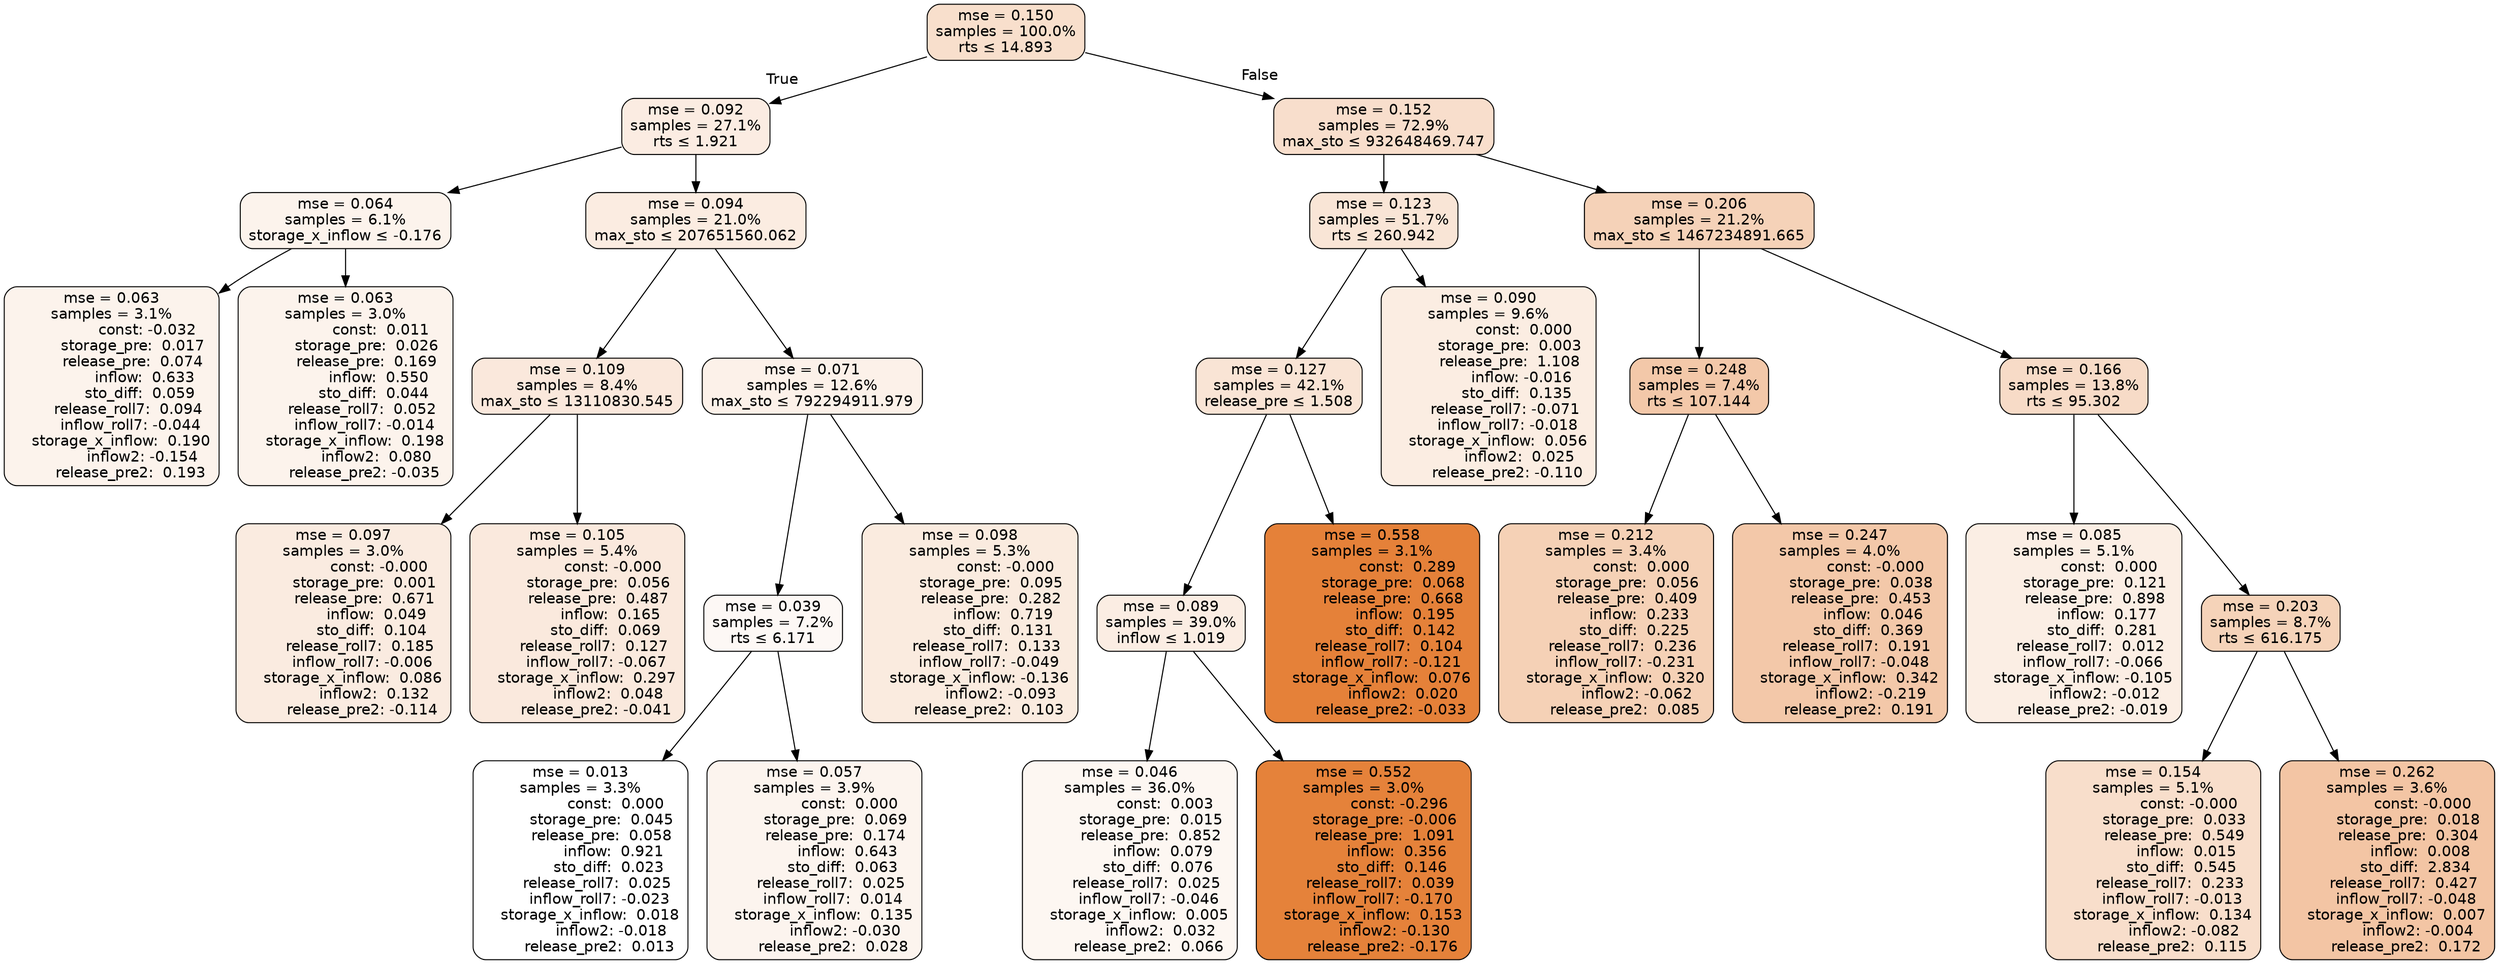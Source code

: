 digraph tree {
bgcolor="transparent"
node [shape=rectangle, style="filled, rounded", color="black", fontname=helvetica] ;
edge [fontname=helvetica] ;
	"0" [label="mse = 0.150
samples = 100.0%
rts &le; 14.893", fillcolor="#f8dfcc"]
	"1" [label="mse = 0.092
samples = 27.1%
rts &le; 1.921", fillcolor="#fbece2"]
	"2" [label="mse = 0.064
samples = 6.1%
storage_x_inflow &le; -0.176", fillcolor="#fcf3ec"]
	"3" [label="mse = 0.063
samples = 3.1%
               const: -0.032
         storage_pre:  0.017
         release_pre:  0.074
              inflow:  0.633
            sto_diff:  0.059
       release_roll7:  0.094
        inflow_roll7: -0.044
    storage_x_inflow:  0.190
             inflow2: -0.154
        release_pre2:  0.193", fillcolor="#fcf3ec"]
	"4" [label="mse = 0.063
samples = 3.0%
               const:  0.011
         storage_pre:  0.026
         release_pre:  0.169
              inflow:  0.550
            sto_diff:  0.044
       release_roll7:  0.052
        inflow_roll7: -0.014
    storage_x_inflow:  0.198
             inflow2:  0.080
        release_pre2: -0.035", fillcolor="#fcf3ec"]
	"5" [label="mse = 0.094
samples = 21.0%
max_sto &le; 207651560.062", fillcolor="#fbece1"]
	"6" [label="mse = 0.109
samples = 8.4%
max_sto &le; 13110830.545", fillcolor="#fae8dc"]
	"7" [label="mse = 0.097
samples = 3.0%
               const: -0.000
         storage_pre:  0.001
         release_pre:  0.671
              inflow:  0.049
            sto_diff:  0.104
       release_roll7:  0.185
        inflow_roll7: -0.006
    storage_x_inflow:  0.086
             inflow2:  0.132
        release_pre2: -0.114", fillcolor="#faebe0"]
	"8" [label="mse = 0.105
samples = 5.4%
               const: -0.000
         storage_pre:  0.056
         release_pre:  0.487
              inflow:  0.165
            sto_diff:  0.069
       release_roll7:  0.127
        inflow_roll7: -0.067
    storage_x_inflow:  0.297
             inflow2:  0.048
        release_pre2: -0.041", fillcolor="#fae9dd"]
	"9" [label="mse = 0.071
samples = 12.6%
max_sto &le; 792294911.979", fillcolor="#fcf1e9"]
	"10" [label="mse = 0.039
samples = 7.2%
rts &le; 6.171", fillcolor="#fdf8f5"]
	"11" [label="mse = 0.013
samples = 3.3%
               const:  0.000
         storage_pre:  0.045
         release_pre:  0.058
              inflow:  0.921
            sto_diff:  0.023
       release_roll7:  0.025
        inflow_roll7: -0.023
    storage_x_inflow:  0.018
             inflow2: -0.018
        release_pre2:  0.013", fillcolor="#ffffff"]
	"12" [label="mse = 0.057
samples = 3.9%
               const:  0.000
         storage_pre:  0.069
         release_pre:  0.174
              inflow:  0.643
            sto_diff:  0.063
       release_roll7:  0.025
        inflow_roll7:  0.014
    storage_x_inflow:  0.135
             inflow2: -0.030
        release_pre2:  0.028", fillcolor="#fcf4ee"]
	"13" [label="mse = 0.098
samples = 5.3%
               const: -0.000
         storage_pre:  0.095
         release_pre:  0.282
              inflow:  0.719
            sto_diff:  0.131
       release_roll7:  0.133
        inflow_roll7: -0.049
    storage_x_inflow: -0.136
             inflow2: -0.093
        release_pre2:  0.103", fillcolor="#faebdf"]
	"14" [label="mse = 0.152
samples = 72.9%
max_sto &le; 932648469.747", fillcolor="#f8decc"]
	"15" [label="mse = 0.123
samples = 51.7%
rts &le; 260.942", fillcolor="#f9e5d6"]
	"16" [label="mse = 0.127
samples = 42.1%
release_pre &le; 1.508", fillcolor="#f9e4d5"]
	"17" [label="mse = 0.089
samples = 39.0%
inflow &le; 1.019", fillcolor="#fbede3"]
	"18" [label="mse = 0.046
samples = 36.0%
               const:  0.003
         storage_pre:  0.015
         release_pre:  0.852
              inflow:  0.079
            sto_diff:  0.076
       release_roll7:  0.025
        inflow_roll7: -0.046
    storage_x_inflow:  0.005
             inflow2:  0.032
        release_pre2:  0.066", fillcolor="#fdf7f2"]
	"19" [label="mse = 0.552
samples = 3.0%
               const: -0.296
         storage_pre: -0.006
         release_pre:  1.091
              inflow:  0.356
            sto_diff:  0.146
       release_roll7:  0.039
        inflow_roll7: -0.170
    storage_x_inflow:  0.153
             inflow2: -0.130
        release_pre2: -0.176", fillcolor="#e5823a"]
	"20" [label="mse = 0.558
samples = 3.1%
               const:  0.289
         storage_pre:  0.068
         release_pre:  0.668
              inflow:  0.195
            sto_diff:  0.142
       release_roll7:  0.104
        inflow_roll7: -0.121
    storage_x_inflow:  0.076
             inflow2:  0.020
        release_pre2: -0.033", fillcolor="#e58139"]
	"21" [label="mse = 0.090
samples = 9.6%
               const:  0.000
         storage_pre:  0.003
         release_pre:  1.108
              inflow: -0.016
            sto_diff:  0.135
       release_roll7: -0.071
        inflow_roll7: -0.018
    storage_x_inflow:  0.056
             inflow2:  0.025
        release_pre2: -0.110", fillcolor="#fbede2"]
	"22" [label="mse = 0.206
samples = 21.2%
max_sto &le; 1467234891.665", fillcolor="#f5d2b8"]
	"23" [label="mse = 0.248
samples = 7.4%
rts &le; 107.144", fillcolor="#f3c8a9"]
	"24" [label="mse = 0.212
samples = 3.4%
               const:  0.000
         storage_pre:  0.056
         release_pre:  0.409
              inflow:  0.233
            sto_diff:  0.225
       release_roll7:  0.236
        inflow_roll7: -0.231
    storage_x_inflow:  0.320
             inflow2: -0.062
        release_pre2:  0.085", fillcolor="#f5d1b6"]
	"25" [label="mse = 0.247
samples = 4.0%
               const: -0.000
         storage_pre:  0.038
         release_pre:  0.453
              inflow:  0.046
            sto_diff:  0.369
       release_roll7:  0.191
        inflow_roll7: -0.048
    storage_x_inflow:  0.342
             inflow2: -0.219
        release_pre2:  0.191", fillcolor="#f3c8a9"]
	"26" [label="mse = 0.166
samples = 13.8%
rts &le; 95.302", fillcolor="#f7dbc7"]
	"27" [label="mse = 0.085
samples = 5.1%
               const:  0.000
         storage_pre:  0.121
         release_pre:  0.898
              inflow:  0.177
            sto_diff:  0.281
       release_roll7:  0.012
        inflow_roll7: -0.066
    storage_x_inflow: -0.105
             inflow2: -0.012
        release_pre2: -0.019", fillcolor="#fbeee4"]
	"28" [label="mse = 0.203
samples = 8.7%
rts &le; 616.175", fillcolor="#f5d3b9"]
	"29" [label="mse = 0.154
samples = 5.1%
               const: -0.000
         storage_pre:  0.033
         release_pre:  0.549
              inflow:  0.015
            sto_diff:  0.545
       release_roll7:  0.233
        inflow_roll7: -0.013
    storage_x_inflow:  0.134
             inflow2: -0.082
        release_pre2:  0.115", fillcolor="#f8decb"]
	"30" [label="mse = 0.262
samples = 3.6%
               const: -0.000
         storage_pre:  0.018
         release_pre:  0.304
              inflow:  0.008
            sto_diff:  2.834
       release_roll7:  0.427
        inflow_roll7: -0.048
    storage_x_inflow:  0.007
             inflow2: -0.004
        release_pre2:  0.172", fillcolor="#f3c5a4"]

	"0" -> "1" [labeldistance=2.5, labelangle=45, headlabel="True"]
	"1" -> "2"
	"2" -> "3"
	"2" -> "4"
	"1" -> "5"
	"5" -> "6"
	"6" -> "7"
	"6" -> "8"
	"5" -> "9"
	"9" -> "10"
	"10" -> "11"
	"10" -> "12"
	"9" -> "13"
	"0" -> "14" [labeldistance=2.5, labelangle=-45, headlabel="False"]
	"14" -> "15"
	"15" -> "16"
	"16" -> "17"
	"17" -> "18"
	"17" -> "19"
	"16" -> "20"
	"15" -> "21"
	"14" -> "22"
	"22" -> "23"
	"23" -> "24"
	"23" -> "25"
	"22" -> "26"
	"26" -> "27"
	"26" -> "28"
	"28" -> "29"
	"28" -> "30"
}
